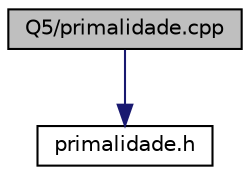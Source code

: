 digraph "Q5/primalidade.cpp"
{
 // LATEX_PDF_SIZE
  edge [fontname="Helvetica",fontsize="10",labelfontname="Helvetica",labelfontsize="10"];
  node [fontname="Helvetica",fontsize="10",shape=record];
  Node1 [label="Q5/primalidade.cpp",height=0.2,width=0.4,color="black", fillcolor="grey75", style="filled", fontcolor="black",tooltip="Verifica se um número é primo."];
  Node1 -> Node2 [color="midnightblue",fontsize="10",style="solid",fontname="Helvetica"];
  Node2 [label="primalidade.h",height=0.2,width=0.4,color="black", fillcolor="white", style="filled",URL="$primalidade_8h.html",tooltip="Declaração da função para verificação do maior número primo menor ou igual a n."];
}
